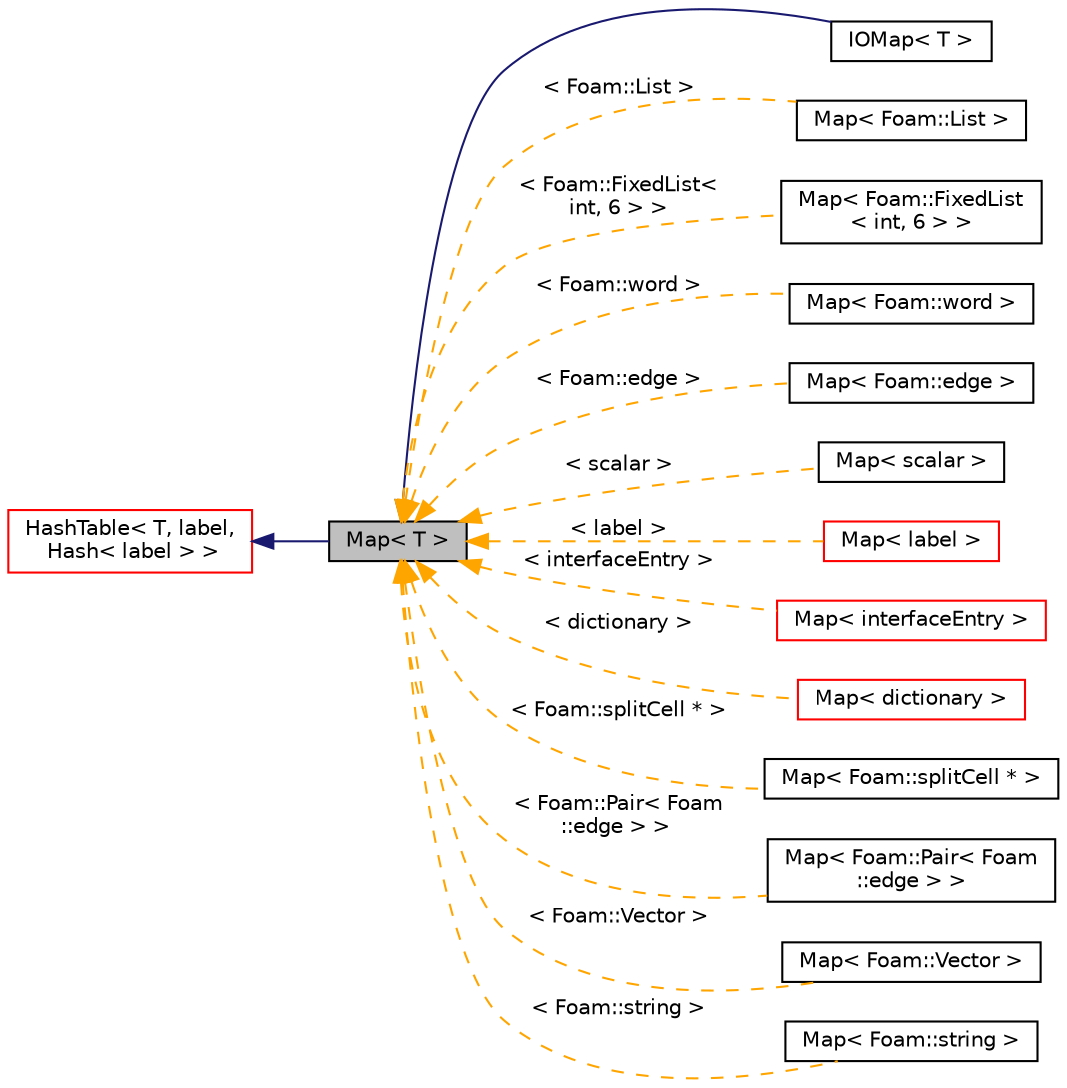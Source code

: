 digraph "Map&lt; T &gt;"
{
  bgcolor="transparent";
  edge [fontname="Helvetica",fontsize="10",labelfontname="Helvetica",labelfontsize="10"];
  node [fontname="Helvetica",fontsize="10",shape=record];
  rankdir="LR";
  Node1 [label="Map\< T \>",height=0.2,width=0.4,color="black", fillcolor="grey75", style="filled" fontcolor="black"];
  Node2 -> Node1 [dir="back",color="midnightblue",fontsize="10",style="solid",fontname="Helvetica"];
  Node2 [label="HashTable\< T, label,\l Hash\< label \> \>",height=0.2,width=0.4,color="red",URL="$classFoam_1_1HashTable.html"];
  Node1 -> Node3 [dir="back",color="midnightblue",fontsize="10",style="solid",fontname="Helvetica"];
  Node3 [label="IOMap\< T \>",height=0.2,width=0.4,color="black",URL="$classFoam_1_1IOMap.html",tooltip="A Map of objects of type &lt;T&gt; with automated input and output. Is a global object; i..."];
  Node1 -> Node4 [dir="back",color="orange",fontsize="10",style="dashed",label=" \< Foam::List \>" ,fontname="Helvetica"];
  Node4 [label="Map\< Foam::List \>",height=0.2,width=0.4,color="black",URL="$classFoam_1_1Map.html"];
  Node1 -> Node5 [dir="back",color="orange",fontsize="10",style="dashed",label=" \< Foam::FixedList\<\l int, 6 \> \>" ,fontname="Helvetica"];
  Node5 [label="Map\< Foam::FixedList\l\< int, 6 \> \>",height=0.2,width=0.4,color="black",URL="$classFoam_1_1Map.html"];
  Node1 -> Node6 [dir="back",color="orange",fontsize="10",style="dashed",label=" \< Foam::word \>" ,fontname="Helvetica"];
  Node6 [label="Map\< Foam::word \>",height=0.2,width=0.4,color="black",URL="$classFoam_1_1Map.html"];
  Node1 -> Node7 [dir="back",color="orange",fontsize="10",style="dashed",label=" \< Foam::edge \>" ,fontname="Helvetica"];
  Node7 [label="Map\< Foam::edge \>",height=0.2,width=0.4,color="black",URL="$classFoam_1_1Map.html"];
  Node1 -> Node8 [dir="back",color="orange",fontsize="10",style="dashed",label=" \< scalar \>" ,fontname="Helvetica"];
  Node8 [label="Map\< scalar \>",height=0.2,width=0.4,color="black",URL="$classFoam_1_1Map.html"];
  Node1 -> Node9 [dir="back",color="orange",fontsize="10",style="dashed",label=" \< label \>" ,fontname="Helvetica"];
  Node9 [label="Map\< label \>",height=0.2,width=0.4,color="red",URL="$classFoam_1_1Map.html"];
  Node1 -> Node10 [dir="back",color="orange",fontsize="10",style="dashed",label=" \< interfaceEntry \>" ,fontname="Helvetica"];
  Node10 [label="Map\< interfaceEntry \>",height=0.2,width=0.4,color="red",URL="$classFoam_1_1Map.html"];
  Node1 -> Node11 [dir="back",color="orange",fontsize="10",style="dashed",label=" \< dictionary \>" ,fontname="Helvetica"];
  Node11 [label="Map\< dictionary \>",height=0.2,width=0.4,color="red",URL="$classFoam_1_1Map.html"];
  Node1 -> Node12 [dir="back",color="orange",fontsize="10",style="dashed",label=" \< Foam::splitCell * \>" ,fontname="Helvetica"];
  Node12 [label="Map\< Foam::splitCell * \>",height=0.2,width=0.4,color="black",URL="$classFoam_1_1Map.html"];
  Node1 -> Node13 [dir="back",color="orange",fontsize="10",style="dashed",label=" \< Foam::Pair\< Foam\l::edge \> \>" ,fontname="Helvetica"];
  Node13 [label="Map\< Foam::Pair\< Foam\l::edge \> \>",height=0.2,width=0.4,color="black",URL="$classFoam_1_1Map.html"];
  Node1 -> Node14 [dir="back",color="orange",fontsize="10",style="dashed",label=" \< Foam::Vector \>" ,fontname="Helvetica"];
  Node14 [label="Map\< Foam::Vector \>",height=0.2,width=0.4,color="black",URL="$classFoam_1_1Map.html"];
  Node1 -> Node15 [dir="back",color="orange",fontsize="10",style="dashed",label=" \< Foam::string \>" ,fontname="Helvetica"];
  Node15 [label="Map\< Foam::string \>",height=0.2,width=0.4,color="black",URL="$classFoam_1_1Map.html"];
}
